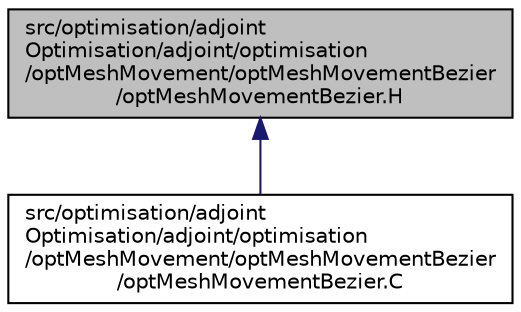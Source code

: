 digraph "src/optimisation/adjointOptimisation/adjoint/optimisation/optMeshMovement/optMeshMovementBezier/optMeshMovementBezier.H"
{
  bgcolor="transparent";
  edge [fontname="Helvetica",fontsize="10",labelfontname="Helvetica",labelfontsize="10"];
  node [fontname="Helvetica",fontsize="10",shape=record];
  Node1 [label="src/optimisation/adjoint\lOptimisation/adjoint/optimisation\l/optMeshMovement/optMeshMovementBezier\l/optMeshMovementBezier.H",height=0.2,width=0.4,color="black", fillcolor="grey75", style="filled" fontcolor="black"];
  Node1 -> Node2 [dir="back",color="midnightblue",fontsize="10",style="solid",fontname="Helvetica"];
  Node2 [label="src/optimisation/adjoint\lOptimisation/adjoint/optimisation\l/optMeshMovement/optMeshMovementBezier\l/optMeshMovementBezier.C",height=0.2,width=0.4,color="black",URL="$optMeshMovementBezier_8C.html"];
}
